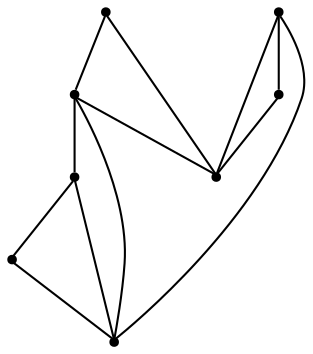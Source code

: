 graph {
  node [shape=point,comment="{\"directed\":false,\"doi\":\"10.1007/3-540-36151-0_6\",\"figure\":\"1 (1)\"}"]

  v0 [pos="376.08331839243573,509.6249262491863"]
  v1 [pos="376.0833183924358,569.6250279744465"]
  v2 [pos="376.08331839243573,629.625129699707"]
  v3 [pos="376.0833183924358,689.6249771118164"]
  v4 [pos="316.08334382375085,509.6249262491863"]
  v5 [pos="316.08334382375085,629.625129699707"]
  v6 [pos="256.0833295186361,509.6249262491863"]
  v7 [pos="256.0833295186361,569.6250279744467"]

  v0 -- v1 [id="-1",pos="376.08331839243573,509.6249262491863 376.0833183924358,569.6250279744465 376.0833183924358,569.6250279744465 376.0833183924358,569.6250279744465"]
  v7 -- v4 [id="-2",pos="256.0833295186361,569.6250279744467 316.08334382375085,509.6249262491863 316.08334382375085,509.6249262491863 316.08334382375085,509.6249262491863"]
  v7 -- v6 [id="-3",pos="256.0833295186361,569.6250279744467 256.0833295186361,509.6249262491863 256.0833295186361,509.6249262491863 256.0833295186361,509.6249262491863"]
  v7 -- v5 [id="-4",pos="256.0833295186361,569.6250279744467 316.08334382375085,629.625129699707 316.08334382375085,629.625129699707 316.08334382375085,629.625129699707"]
  v6 -- v4 [id="-5",pos="256.0833295186361,509.6249262491863 316.08334382375085,509.6249262491863 316.08334382375085,509.6249262491863 316.08334382375085,509.6249262491863"]
  v4 -- v0 [id="-6",pos="316.08334382375085,509.6249262491863 376.08331839243573,509.6249262491863 376.08331839243573,509.6249262491863 376.08331839243573,509.6249262491863"]
  v5 -- v1 [id="-7",pos="316.08334382375085,629.625129699707 376.0833183924358,569.6250279744465 376.0833183924358,569.6250279744465 376.0833183924358,569.6250279744465"]
  v5 -- v2 [id="-8",pos="316.08334382375085,629.625129699707 376.08331839243573,629.625129699707 376.08331839243573,629.625129699707 376.08331839243573,629.625129699707"]
  v3 -- v5 [id="-10",pos="376.0833183924358,689.6249771118164 316.08334382375085,629.625129699707 316.08334382375085,629.625129699707 316.08334382375085,629.625129699707"]
  v1 -- v4 [id="-11",pos="376.0833183924358,569.6250279744465 316.08334382375085,509.6249262491863 316.08334382375085,509.6249262491863 316.08334382375085,509.6249262491863"]
  v1 -- v2 [id="-12",pos="376.0833183924358,569.6250279744465 376.08331839243573,629.625129699707 376.08331839243573,629.625129699707 376.08331839243573,629.625129699707"]
  v2 -- v3 [id="-13",pos="376.08331839243573,629.625129699707 376.0833183924358,689.6249771118164 376.0833183924358,689.6249771118164 376.0833183924358,689.6249771118164"]
}